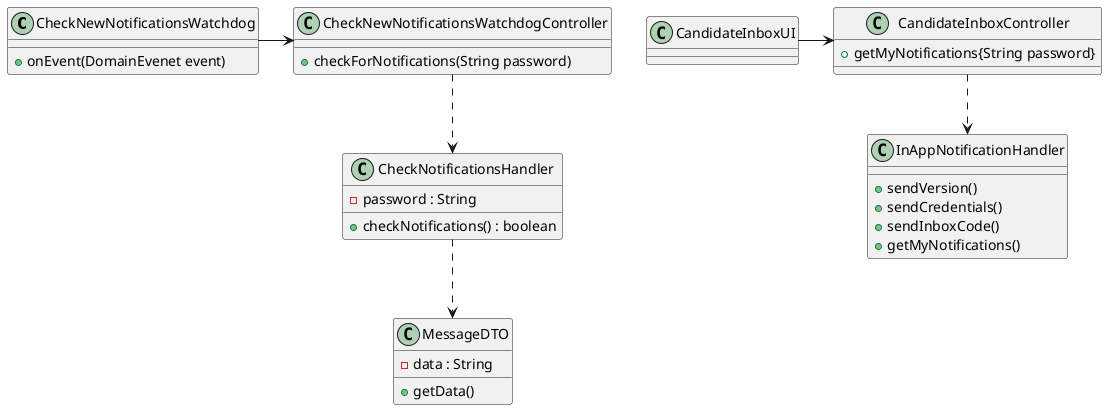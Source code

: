 @startuml
'https://plantuml.com/class-diagram

class CheckNewNotificationsWatchdog{
    +onEvent(DomainEvenet event)
}

class CheckNewNotificationsWatchdogController{
    +checkForNotifications(String password)
}

class CheckNotificationsHandler{
    - password : String
    +checkNotifications() : boolean
}

CheckNewNotificationsWatchdog -down> CheckNewNotificationsWatchdogController
CheckNewNotificationsWatchdogController .-> CheckNotificationsHandler


class CandidateInboxUI{}

class CandidateInboxController{
    +getMyNotifications{String password}
}

class InAppNotificationHandler{
    +sendVersion()
    +sendCredentials()
    +sendInboxCode()
    +getMyNotifications()
}

class MessageDTO{
    -data : String

    +getData()
}



CandidateInboxUI -> CandidateInboxController
CandidateInboxController .-> InAppNotificationHandler
CheckNotificationsHandler .-> MessageDTO



@enduml